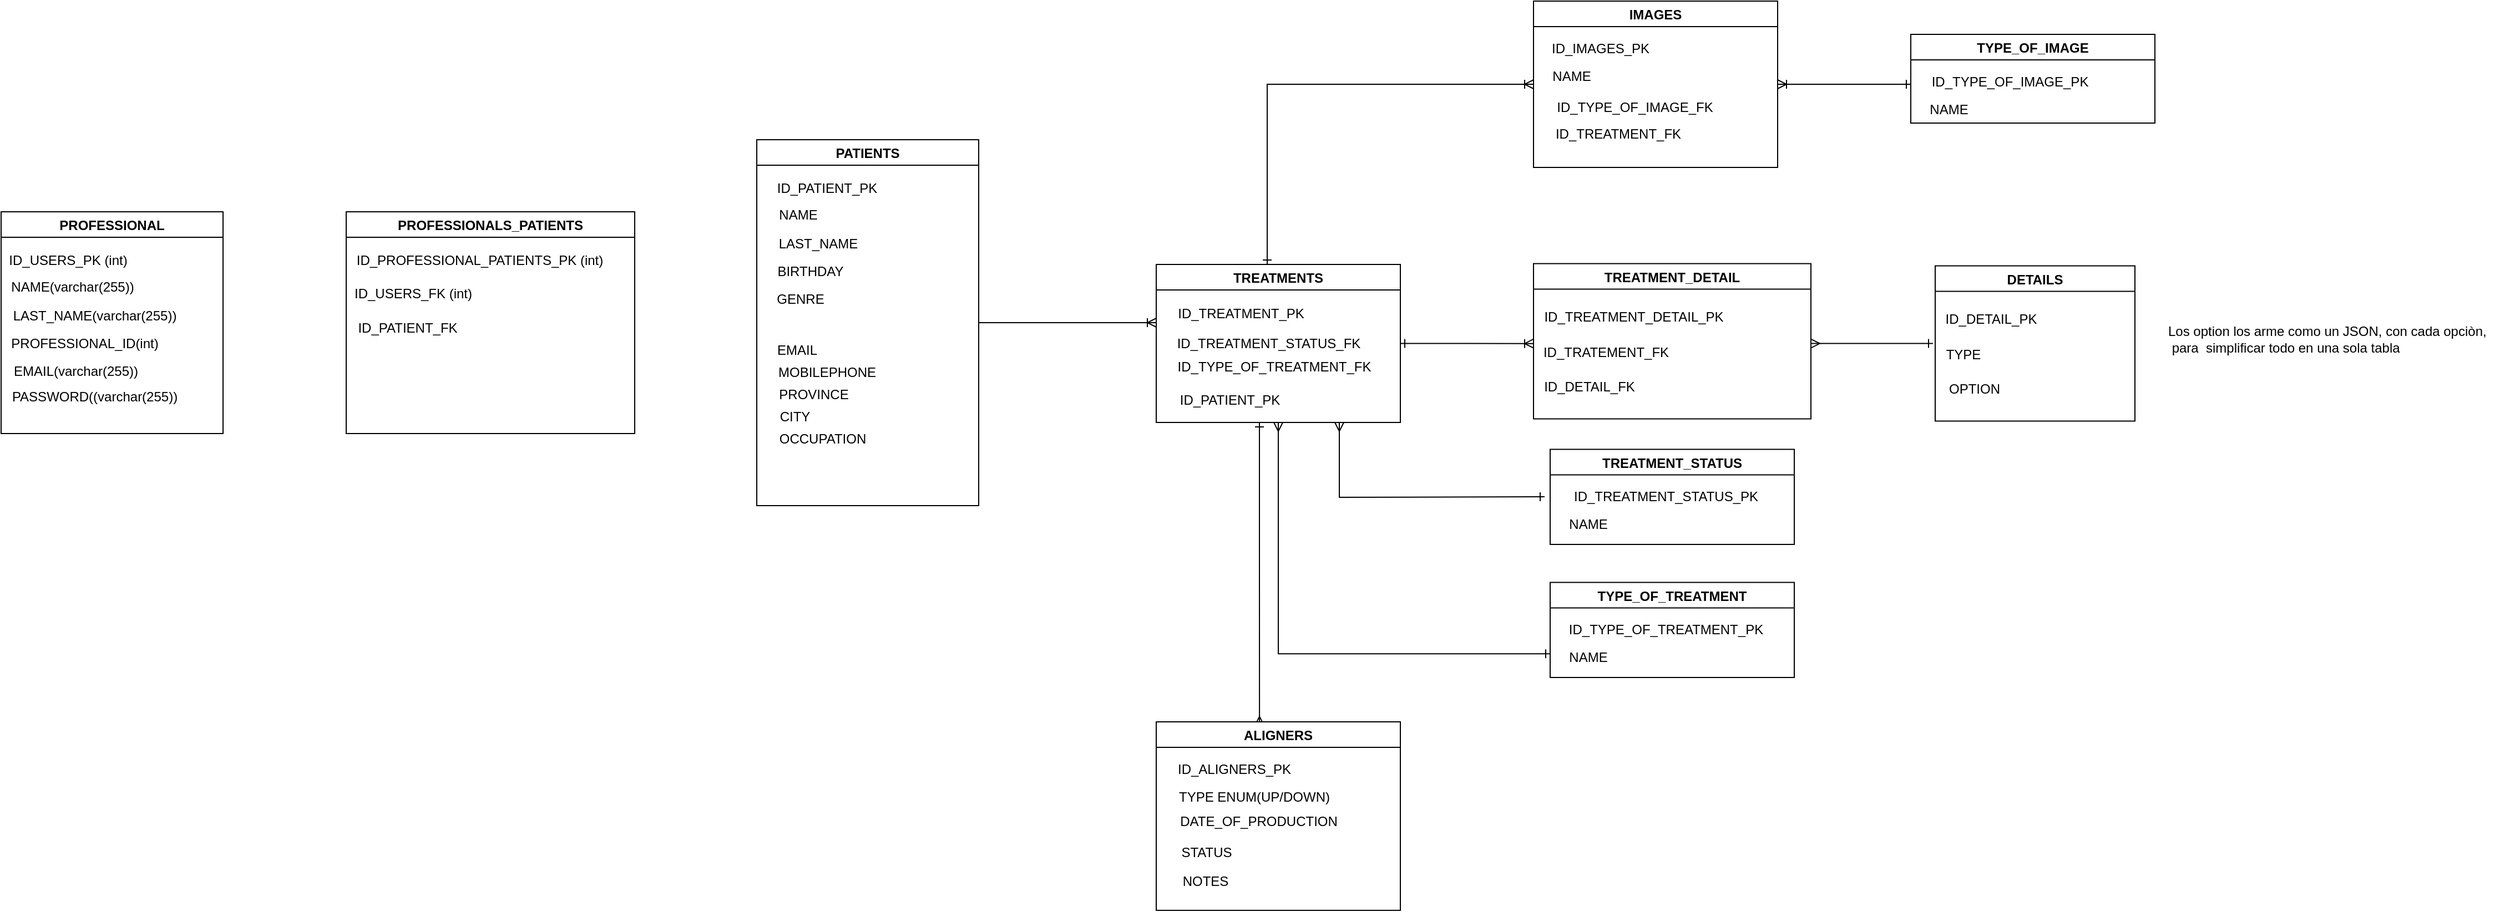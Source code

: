 <mxfile version="15.8.7"><diagram id="zdjHWWnoExLrzc7U2JWb" name="Page-1"><mxGraphModel dx="1848" dy="546" grid="1" gridSize="10" guides="1" tooltips="1" connect="1" arrows="1" fold="1" page="1" pageScale="1" pageWidth="827" pageHeight="1169" math="0" shadow="0"><root><mxCell id="0"/><mxCell id="1" parent="0"/><mxCell id="Qv9X3J05FJvFt7wjXNwI-1" value="PROFESSIONAL" style="swimlane;" vertex="1" parent="1"><mxGeometry x="-281" y="270" width="200" height="200" as="geometry"/></mxCell><mxCell id="Qv9X3J05FJvFt7wjXNwI-8" value="PASSWORD((varchar(255))" style="text;html=1;align=center;verticalAlign=middle;resizable=0;points=[];autosize=1;strokeColor=none;fillColor=none;" vertex="1" parent="Qv9X3J05FJvFt7wjXNwI-1"><mxGeometry x="4" y="157" width="160" height="20" as="geometry"/></mxCell><mxCell id="Qv9X3J05FJvFt7wjXNwI-7" value="EMAIL(varchar(255))" style="text;html=1;align=center;verticalAlign=middle;resizable=0;points=[];autosize=1;strokeColor=none;fillColor=none;" vertex="1" parent="Qv9X3J05FJvFt7wjXNwI-1"><mxGeometry x="2" y="134" width="130" height="20" as="geometry"/></mxCell><mxCell id="Qv9X3J05FJvFt7wjXNwI-6" value="PROFESSIONAL_ID(int)" style="text;html=1;align=center;verticalAlign=middle;resizable=0;points=[];autosize=1;strokeColor=none;fillColor=none;" vertex="1" parent="Qv9X3J05FJvFt7wjXNwI-1"><mxGeometry y="109" width="150" height="20" as="geometry"/></mxCell><mxCell id="Qv9X3J05FJvFt7wjXNwI-3" value="NAME(varchar(255))" style="text;html=1;align=center;verticalAlign=middle;resizable=0;points=[];autosize=1;strokeColor=none;fillColor=none;" vertex="1" parent="Qv9X3J05FJvFt7wjXNwI-1"><mxGeometry x="-1" y="58" width="130" height="20" as="geometry"/></mxCell><mxCell id="Qv9X3J05FJvFt7wjXNwI-2" value="ID_USERS_PK (int)" style="text;html=1;align=center;verticalAlign=middle;resizable=0;points=[];autosize=1;strokeColor=none;fillColor=none;" vertex="1" parent="1"><mxGeometry x="-281" y="304" width="120" height="20" as="geometry"/></mxCell><mxCell id="Qv9X3J05FJvFt7wjXNwI-5" value="LAST_NAME(varchar(255))" style="text;html=1;align=center;verticalAlign=middle;resizable=0;points=[];autosize=1;strokeColor=none;fillColor=none;" vertex="1" parent="1"><mxGeometry x="-277" y="354" width="160" height="20" as="geometry"/></mxCell><mxCell id="Qv9X3J05FJvFt7wjXNwI-81" style="edgeStyle=orthogonalEdgeStyle;rounded=0;orthogonalLoop=1;jettySize=auto;html=1;startArrow=baseDash;startFill=0;endArrow=ERoneToMany;endFill=0;" edge="1" parent="1" source="Qv9X3J05FJvFt7wjXNwI-9"><mxGeometry relative="1" as="geometry"><mxPoint x="760" y="370" as="targetPoint"/></mxGeometry></mxCell><mxCell id="Qv9X3J05FJvFt7wjXNwI-9" value="PATIENTS" style="swimlane;" vertex="1" parent="1"><mxGeometry x="400" y="205" width="200" height="330" as="geometry"/></mxCell><mxCell id="Qv9X3J05FJvFt7wjXNwI-11" value="GENRE" style="text;html=1;align=center;verticalAlign=middle;resizable=0;points=[];autosize=1;strokeColor=none;fillColor=none;" vertex="1" parent="Qv9X3J05FJvFt7wjXNwI-9"><mxGeometry x="9" y="134" width="60" height="20" as="geometry"/></mxCell><mxCell id="Qv9X3J05FJvFt7wjXNwI-12" value="BIRTHDAY" style="text;html=1;align=center;verticalAlign=middle;resizable=0;points=[];autosize=1;strokeColor=none;fillColor=none;" vertex="1" parent="Qv9X3J05FJvFt7wjXNwI-9"><mxGeometry x="8" y="109" width="80" height="20" as="geometry"/></mxCell><mxCell id="Qv9X3J05FJvFt7wjXNwI-13" value="NAME" style="text;html=1;align=center;verticalAlign=middle;resizable=0;points=[];autosize=1;strokeColor=none;fillColor=none;" vertex="1" parent="Qv9X3J05FJvFt7wjXNwI-9"><mxGeometry x="12" y="58" width="50" height="20" as="geometry"/></mxCell><mxCell id="Qv9X3J05FJvFt7wjXNwI-21" value="EMAIL" style="text;html=1;align=center;verticalAlign=middle;resizable=0;points=[];autosize=1;strokeColor=none;fillColor=none;" vertex="1" parent="Qv9X3J05FJvFt7wjXNwI-9"><mxGeometry x="11" y="180" width="50" height="20" as="geometry"/></mxCell><mxCell id="Qv9X3J05FJvFt7wjXNwI-25" value="OCCUPATION" style="text;html=1;align=center;verticalAlign=middle;resizable=0;points=[];autosize=1;strokeColor=none;fillColor=none;" vertex="1" parent="Qv9X3J05FJvFt7wjXNwI-9"><mxGeometry x="14" y="260" width="90" height="20" as="geometry"/></mxCell><mxCell id="Qv9X3J05FJvFt7wjXNwI-14" value="ID_PATIENT_PK" style="text;html=1;align=center;verticalAlign=middle;resizable=0;points=[];autosize=1;strokeColor=none;fillColor=none;" vertex="1" parent="1"><mxGeometry x="408" y="239" width="110" height="20" as="geometry"/></mxCell><mxCell id="Qv9X3J05FJvFt7wjXNwI-15" value="LAST_NAME" style="text;html=1;align=center;verticalAlign=middle;resizable=0;points=[];autosize=1;strokeColor=none;fillColor=none;" vertex="1" parent="1"><mxGeometry x="410" y="289" width="90" height="20" as="geometry"/></mxCell><mxCell id="Qv9X3J05FJvFt7wjXNwI-22" value="MOBILEPHONE" style="text;html=1;align=center;verticalAlign=middle;resizable=0;points=[];autosize=1;strokeColor=none;fillColor=none;" vertex="1" parent="1"><mxGeometry x="413" y="405" width="100" height="20" as="geometry"/></mxCell><mxCell id="Qv9X3J05FJvFt7wjXNwI-23" value="PROVINCE" style="text;html=1;align=center;verticalAlign=middle;resizable=0;points=[];autosize=1;strokeColor=none;fillColor=none;" vertex="1" parent="1"><mxGeometry x="411" y="425" width="80" height="20" as="geometry"/></mxCell><mxCell id="Qv9X3J05FJvFt7wjXNwI-24" value="CITY" style="text;html=1;align=center;verticalAlign=middle;resizable=0;points=[];autosize=1;strokeColor=none;fillColor=none;" vertex="1" parent="1"><mxGeometry x="414" y="445" width="40" height="20" as="geometry"/></mxCell><mxCell id="Qv9X3J05FJvFt7wjXNwI-83" style="edgeStyle=orthogonalEdgeStyle;rounded=0;orthogonalLoop=1;jettySize=auto;html=1;startArrow=ERmany;startFill=0;endArrow=ERone;endFill=0;" edge="1" parent="1" source="Qv9X3J05FJvFt7wjXNwI-28"><mxGeometry relative="1" as="geometry"><mxPoint x="1460" y="388.75" as="targetPoint"/><Array as="points"><mxPoint x="1405" y="389"/></Array></mxGeometry></mxCell><mxCell id="Qv9X3J05FJvFt7wjXNwI-28" value="TREATMENT_DETAIL" style="swimlane;" vertex="1" parent="1"><mxGeometry x="1100" y="316.75" width="250" height="140" as="geometry"/></mxCell><mxCell id="Qv9X3J05FJvFt7wjXNwI-31" value="ID_TRATEMENT_FK" style="text;html=1;align=center;verticalAlign=middle;resizable=0;points=[];autosize=1;strokeColor=none;fillColor=none;" vertex="1" parent="Qv9X3J05FJvFt7wjXNwI-28"><mxGeometry y="70" width="130" height="20" as="geometry"/></mxCell><mxCell id="Qv9X3J05FJvFt7wjXNwI-35" value="ID_TREATMENT_DETAIL_PK" style="text;html=1;align=center;verticalAlign=middle;resizable=0;points=[];autosize=1;strokeColor=none;fillColor=none;" vertex="1" parent="Qv9X3J05FJvFt7wjXNwI-28"><mxGeometry y="38" width="180" height="20" as="geometry"/></mxCell><mxCell id="Qv9X3J05FJvFt7wjXNwI-51" value="ID_DETAIL_FK" style="text;html=1;align=center;verticalAlign=middle;resizable=0;points=[];autosize=1;strokeColor=none;fillColor=none;" vertex="1" parent="Qv9X3J05FJvFt7wjXNwI-28"><mxGeometry y="101.25" width="100" height="20" as="geometry"/></mxCell><mxCell id="Qv9X3J05FJvFt7wjXNwI-82" style="edgeStyle=orthogonalEdgeStyle;rounded=0;orthogonalLoop=1;jettySize=auto;html=1;startArrow=ERone;startFill=0;endArrow=ERoneToMany;endFill=0;entryX=0;entryY=0.105;entryDx=0;entryDy=0;entryPerimeter=0;" edge="1" parent="1" source="Qv9X3J05FJvFt7wjXNwI-41" target="Qv9X3J05FJvFt7wjXNwI-31"><mxGeometry relative="1" as="geometry"><mxPoint x="1090" y="388.75" as="targetPoint"/></mxGeometry></mxCell><mxCell id="Qv9X3J05FJvFt7wjXNwI-93" style="edgeStyle=orthogonalEdgeStyle;rounded=0;orthogonalLoop=1;jettySize=auto;html=1;entryX=0;entryY=0.75;entryDx=0;entryDy=0;startArrow=ERmany;startFill=0;endArrow=ERone;endFill=0;" edge="1" parent="1" source="Qv9X3J05FJvFt7wjXNwI-41" target="Qv9X3J05FJvFt7wjXNwI-84"><mxGeometry relative="1" as="geometry"><Array as="points"><mxPoint x="870" y="669"/></Array></mxGeometry></mxCell><mxCell id="Qv9X3J05FJvFt7wjXNwI-99" style="edgeStyle=orthogonalEdgeStyle;rounded=0;orthogonalLoop=1;jettySize=auto;html=1;entryX=0;entryY=0.5;entryDx=0;entryDy=0;startArrow=ERone;startFill=0;endArrow=ERoneToMany;endFill=0;" edge="1" parent="1" source="Qv9X3J05FJvFt7wjXNwI-41" target="Qv9X3J05FJvFt7wjXNwI-94"><mxGeometry relative="1" as="geometry"><Array as="points"><mxPoint x="860" y="155"/></Array></mxGeometry></mxCell><mxCell id="Qv9X3J05FJvFt7wjXNwI-113" style="edgeStyle=orthogonalEdgeStyle;rounded=0;orthogonalLoop=1;jettySize=auto;html=1;entryX=0.423;entryY=0.018;entryDx=0;entryDy=0;entryPerimeter=0;startArrow=ERone;startFill=0;endArrow=ERmany;endFill=0;" edge="1" parent="1" source="Qv9X3J05FJvFt7wjXNwI-41" target="Qv9X3J05FJvFt7wjXNwI-110"><mxGeometry relative="1" as="geometry"><Array as="points"><mxPoint x="853" y="560"/><mxPoint x="853" y="560"/></Array></mxGeometry></mxCell><mxCell id="Qv9X3J05FJvFt7wjXNwI-41" value="TREATMENTS" style="swimlane;" vertex="1" parent="1"><mxGeometry x="760" y="317.5" width="220" height="142.5" as="geometry"/></mxCell><mxCell id="Qv9X3J05FJvFt7wjXNwI-44" value="ID_TREATMENT_STATUS_FK" style="text;html=1;align=center;verticalAlign=middle;resizable=0;points=[];autosize=1;strokeColor=none;fillColor=none;" vertex="1" parent="Qv9X3J05FJvFt7wjXNwI-41"><mxGeometry x="11" y="61.25" width="180" height="20" as="geometry"/></mxCell><mxCell id="Qv9X3J05FJvFt7wjXNwI-45" value="ID_TYPE_OF_TREATMENT_FK" style="text;html=1;align=center;verticalAlign=middle;resizable=0;points=[];autosize=1;strokeColor=none;fillColor=none;" vertex="1" parent="Qv9X3J05FJvFt7wjXNwI-41"><mxGeometry x="11" y="82.5" width="190" height="20" as="geometry"/></mxCell><mxCell id="Qv9X3J05FJvFt7wjXNwI-47" value="ID_TREATMENT_PK" style="text;html=1;align=center;verticalAlign=middle;resizable=0;points=[];autosize=1;strokeColor=none;fillColor=none;" vertex="1" parent="Qv9X3J05FJvFt7wjXNwI-41"><mxGeometry x="11" y="34" width="130" height="20" as="geometry"/></mxCell><mxCell id="Qv9X3J05FJvFt7wjXNwI-129" value="ID_PATIENT_PK" style="text;html=1;align=center;verticalAlign=middle;resizable=0;points=[];autosize=1;strokeColor=none;fillColor=none;" vertex="1" parent="Qv9X3J05FJvFt7wjXNwI-41"><mxGeometry x="11" y="112.5" width="110" height="20" as="geometry"/></mxCell><mxCell id="Qv9X3J05FJvFt7wjXNwI-52" value="DETAILS" style="swimlane;" vertex="1" parent="1"><mxGeometry x="1462" y="318.75" width="180" height="140" as="geometry"/></mxCell><mxCell id="Qv9X3J05FJvFt7wjXNwI-53" value="TYPE" style="text;html=1;align=center;verticalAlign=middle;resizable=0;points=[];autosize=1;strokeColor=none;fillColor=none;" vertex="1" parent="Qv9X3J05FJvFt7wjXNwI-52"><mxGeometry y="70" width="50" height="20" as="geometry"/></mxCell><mxCell id="Qv9X3J05FJvFt7wjXNwI-54" value="ID_DETAIL_PK" style="text;html=1;align=center;verticalAlign=middle;resizable=0;points=[];autosize=1;strokeColor=none;fillColor=none;" vertex="1" parent="Qv9X3J05FJvFt7wjXNwI-52"><mxGeometry y="38" width="100" height="20" as="geometry"/></mxCell><mxCell id="Qv9X3J05FJvFt7wjXNwI-55" value="OPTION" style="text;html=1;align=center;verticalAlign=middle;resizable=0;points=[];autosize=1;strokeColor=none;fillColor=none;" vertex="1" parent="Qv9X3J05FJvFt7wjXNwI-52"><mxGeometry x="5" y="101.25" width="60" height="20" as="geometry"/></mxCell><mxCell id="Qv9X3J05FJvFt7wjXNwI-84" value="TYPE_OF_TREATMENT" style="swimlane;" vertex="1" parent="1"><mxGeometry x="1115" y="604.25" width="220" height="85.75" as="geometry"/></mxCell><mxCell id="Qv9X3J05FJvFt7wjXNwI-87" value="NAME" style="text;html=1;align=center;verticalAlign=middle;resizable=0;points=[];autosize=1;strokeColor=none;fillColor=none;" vertex="1" parent="Qv9X3J05FJvFt7wjXNwI-84"><mxGeometry x="9" y="58" width="50" height="20" as="geometry"/></mxCell><mxCell id="Qv9X3J05FJvFt7wjXNwI-89" value="ID_TYPE_OF_TREATMENT_PK" style="text;html=1;align=center;verticalAlign=middle;resizable=0;points=[];autosize=1;strokeColor=none;fillColor=none;" vertex="1" parent="Qv9X3J05FJvFt7wjXNwI-84"><mxGeometry x="9" y="32.88" width="190" height="20" as="geometry"/></mxCell><mxCell id="Qv9X3J05FJvFt7wjXNwI-108" style="edgeStyle=orthogonalEdgeStyle;rounded=0;orthogonalLoop=1;jettySize=auto;html=1;startArrow=ERoneToMany;startFill=0;endArrow=ERone;endFill=0;" edge="1" parent="1" source="Qv9X3J05FJvFt7wjXNwI-94"><mxGeometry relative="1" as="geometry"><mxPoint x="1440" y="155" as="targetPoint"/></mxGeometry></mxCell><mxCell id="Qv9X3J05FJvFt7wjXNwI-94" value="IMAGES" style="swimlane;" vertex="1" parent="1"><mxGeometry x="1100" y="80" width="220" height="150" as="geometry"/></mxCell><mxCell id="Qv9X3J05FJvFt7wjXNwI-95" value="NAME" style="text;html=1;align=center;verticalAlign=middle;resizable=0;points=[];autosize=1;strokeColor=none;fillColor=none;" vertex="1" parent="Qv9X3J05FJvFt7wjXNwI-94"><mxGeometry x="9" y="58" width="50" height="20" as="geometry"/></mxCell><mxCell id="Qv9X3J05FJvFt7wjXNwI-96" value="ID_IMAGES_PK" style="text;html=1;align=center;verticalAlign=middle;resizable=0;points=[];autosize=1;strokeColor=none;fillColor=none;" vertex="1" parent="Qv9X3J05FJvFt7wjXNwI-94"><mxGeometry x="10" y="32.87" width="100" height="20" as="geometry"/></mxCell><mxCell id="Qv9X3J05FJvFt7wjXNwI-97" value="ID_TREATMENT_FK" style="text;html=1;align=center;verticalAlign=middle;resizable=0;points=[];autosize=1;strokeColor=none;fillColor=none;" vertex="1" parent="Qv9X3J05FJvFt7wjXNwI-94"><mxGeometry x="11" y="110" width="130" height="20" as="geometry"/></mxCell><mxCell id="Qv9X3J05FJvFt7wjXNwI-98" value="ID_TYPE_OF_IMAGE_FK" style="text;html=1;align=center;verticalAlign=middle;resizable=0;points=[];autosize=1;strokeColor=none;fillColor=none;" vertex="1" parent="Qv9X3J05FJvFt7wjXNwI-94"><mxGeometry x="11" y="86" width="160" height="20" as="geometry"/></mxCell><mxCell id="Qv9X3J05FJvFt7wjXNwI-100" value="TYPE_OF_IMAGE" style="swimlane;" vertex="1" parent="1"><mxGeometry x="1440" y="110" width="220" height="80" as="geometry"/></mxCell><mxCell id="Qv9X3J05FJvFt7wjXNwI-101" value="NAME" style="text;html=1;align=center;verticalAlign=middle;resizable=0;points=[];autosize=1;strokeColor=none;fillColor=none;" vertex="1" parent="Qv9X3J05FJvFt7wjXNwI-100"><mxGeometry x="9" y="58" width="50" height="20" as="geometry"/></mxCell><mxCell id="Qv9X3J05FJvFt7wjXNwI-102" value="ID_TYPE_OF_IMAGE_PK" style="text;html=1;align=center;verticalAlign=middle;resizable=0;points=[];autosize=1;strokeColor=none;fillColor=none;" vertex="1" parent="Qv9X3J05FJvFt7wjXNwI-100"><mxGeometry x="9" y="32.87" width="160" height="20" as="geometry"/></mxCell><mxCell id="Qv9X3J05FJvFt7wjXNwI-110" value="ALIGNERS" style="swimlane;" vertex="1" parent="1"><mxGeometry x="760" y="730" width="220" height="170" as="geometry"/></mxCell><mxCell id="Qv9X3J05FJvFt7wjXNwI-111" value="TYPE ENUM(UP/DOWN)" style="text;html=1;align=center;verticalAlign=middle;resizable=0;points=[];autosize=1;strokeColor=none;fillColor=none;" vertex="1" parent="Qv9X3J05FJvFt7wjXNwI-110"><mxGeometry x="13" y="58" width="150" height="20" as="geometry"/></mxCell><mxCell id="Qv9X3J05FJvFt7wjXNwI-112" value="ID_ALIGNERS_PK" style="text;html=1;align=center;verticalAlign=middle;resizable=0;points=[];autosize=1;strokeColor=none;fillColor=none;" vertex="1" parent="Qv9X3J05FJvFt7wjXNwI-110"><mxGeometry x="10" y="32.87" width="120" height="20" as="geometry"/></mxCell><mxCell id="Qv9X3J05FJvFt7wjXNwI-114" value="DATE_OF_PRODUCTION" style="text;html=1;align=center;verticalAlign=middle;resizable=0;points=[];autosize=1;strokeColor=none;fillColor=none;" vertex="1" parent="Qv9X3J05FJvFt7wjXNwI-110"><mxGeometry x="12" y="80" width="160" height="20" as="geometry"/></mxCell><mxCell id="Qv9X3J05FJvFt7wjXNwI-115" value="STATUS" style="text;html=1;align=center;verticalAlign=middle;resizable=0;points=[];autosize=1;strokeColor=none;fillColor=none;" vertex="1" parent="Qv9X3J05FJvFt7wjXNwI-110"><mxGeometry x="15" y="108" width="60" height="20" as="geometry"/></mxCell><mxCell id="Qv9X3J05FJvFt7wjXNwI-116" value="NOTES" style="text;html=1;align=center;verticalAlign=middle;resizable=0;points=[];autosize=1;strokeColor=none;fillColor=none;" vertex="1" parent="Qv9X3J05FJvFt7wjXNwI-110"><mxGeometry x="14" y="134" width="60" height="20" as="geometry"/></mxCell><mxCell id="Qv9X3J05FJvFt7wjXNwI-123" value="Los option los arme como un JSON, con cada opciòn,&lt;br&gt;&amp;nbsp;para&amp;nbsp; simplificar todo en una sola tabla" style="text;html=1;align=left;verticalAlign=middle;resizable=0;points=[];autosize=1;strokeColor=none;fillColor=none;" vertex="1" parent="1"><mxGeometry x="1670" y="370" width="300" height="30" as="geometry"/></mxCell><mxCell id="Qv9X3J05FJvFt7wjXNwI-124" value="TREATMENT_STATUS" style="swimlane;" vertex="1" parent="1"><mxGeometry x="1115" y="484.25" width="220" height="85.75" as="geometry"/></mxCell><mxCell id="Qv9X3J05FJvFt7wjXNwI-125" value="NAME" style="text;html=1;align=center;verticalAlign=middle;resizable=0;points=[];autosize=1;strokeColor=none;fillColor=none;" vertex="1" parent="Qv9X3J05FJvFt7wjXNwI-124"><mxGeometry x="9" y="58" width="50" height="20" as="geometry"/></mxCell><mxCell id="Qv9X3J05FJvFt7wjXNwI-126" value="ID_TREATMENT_STATUS_PK" style="text;html=1;align=center;verticalAlign=middle;resizable=0;points=[];autosize=1;strokeColor=none;fillColor=none;" vertex="1" parent="Qv9X3J05FJvFt7wjXNwI-124"><mxGeometry x="14" y="32.88" width="180" height="20" as="geometry"/></mxCell><mxCell id="Qv9X3J05FJvFt7wjXNwI-127" style="edgeStyle=orthogonalEdgeStyle;rounded=0;orthogonalLoop=1;jettySize=auto;html=1;entryX=0.75;entryY=1;entryDx=0;entryDy=0;startArrow=ERone;startFill=0;endArrow=ERmany;endFill=0;" edge="1" parent="1" target="Qv9X3J05FJvFt7wjXNwI-41"><mxGeometry relative="1" as="geometry"><mxPoint x="1110" y="527" as="sourcePoint"/></mxGeometry></mxCell><mxCell id="Qv9X3J05FJvFt7wjXNwI-131" value="PROFESSIONALS_PATIENTS" style="swimlane;" vertex="1" parent="1"><mxGeometry x="30" y="270" width="260" height="200" as="geometry"/></mxCell><mxCell id="Qv9X3J05FJvFt7wjXNwI-138" value="ID_USERS_FK (int)" style="text;html=1;align=center;verticalAlign=middle;resizable=0;points=[];autosize=1;strokeColor=none;fillColor=none;" vertex="1" parent="Qv9X3J05FJvFt7wjXNwI-131"><mxGeometry y="64" width="120" height="20" as="geometry"/></mxCell><mxCell id="Qv9X3J05FJvFt7wjXNwI-139" value="ID_PATIENT_FK" style="text;html=1;align=center;verticalAlign=middle;resizable=0;points=[];autosize=1;strokeColor=none;fillColor=none;" vertex="1" parent="Qv9X3J05FJvFt7wjXNwI-131"><mxGeometry y="95" width="110" height="20" as="geometry"/></mxCell><mxCell id="Qv9X3J05FJvFt7wjXNwI-136" value="ID_PROFESSIONAL_PATIENTS_PK (int)" style="text;html=1;align=center;verticalAlign=middle;resizable=0;points=[];autosize=1;strokeColor=none;fillColor=none;" vertex="1" parent="1"><mxGeometry x="30" y="304" width="240" height="20" as="geometry"/></mxCell></root></mxGraphModel></diagram></mxfile>